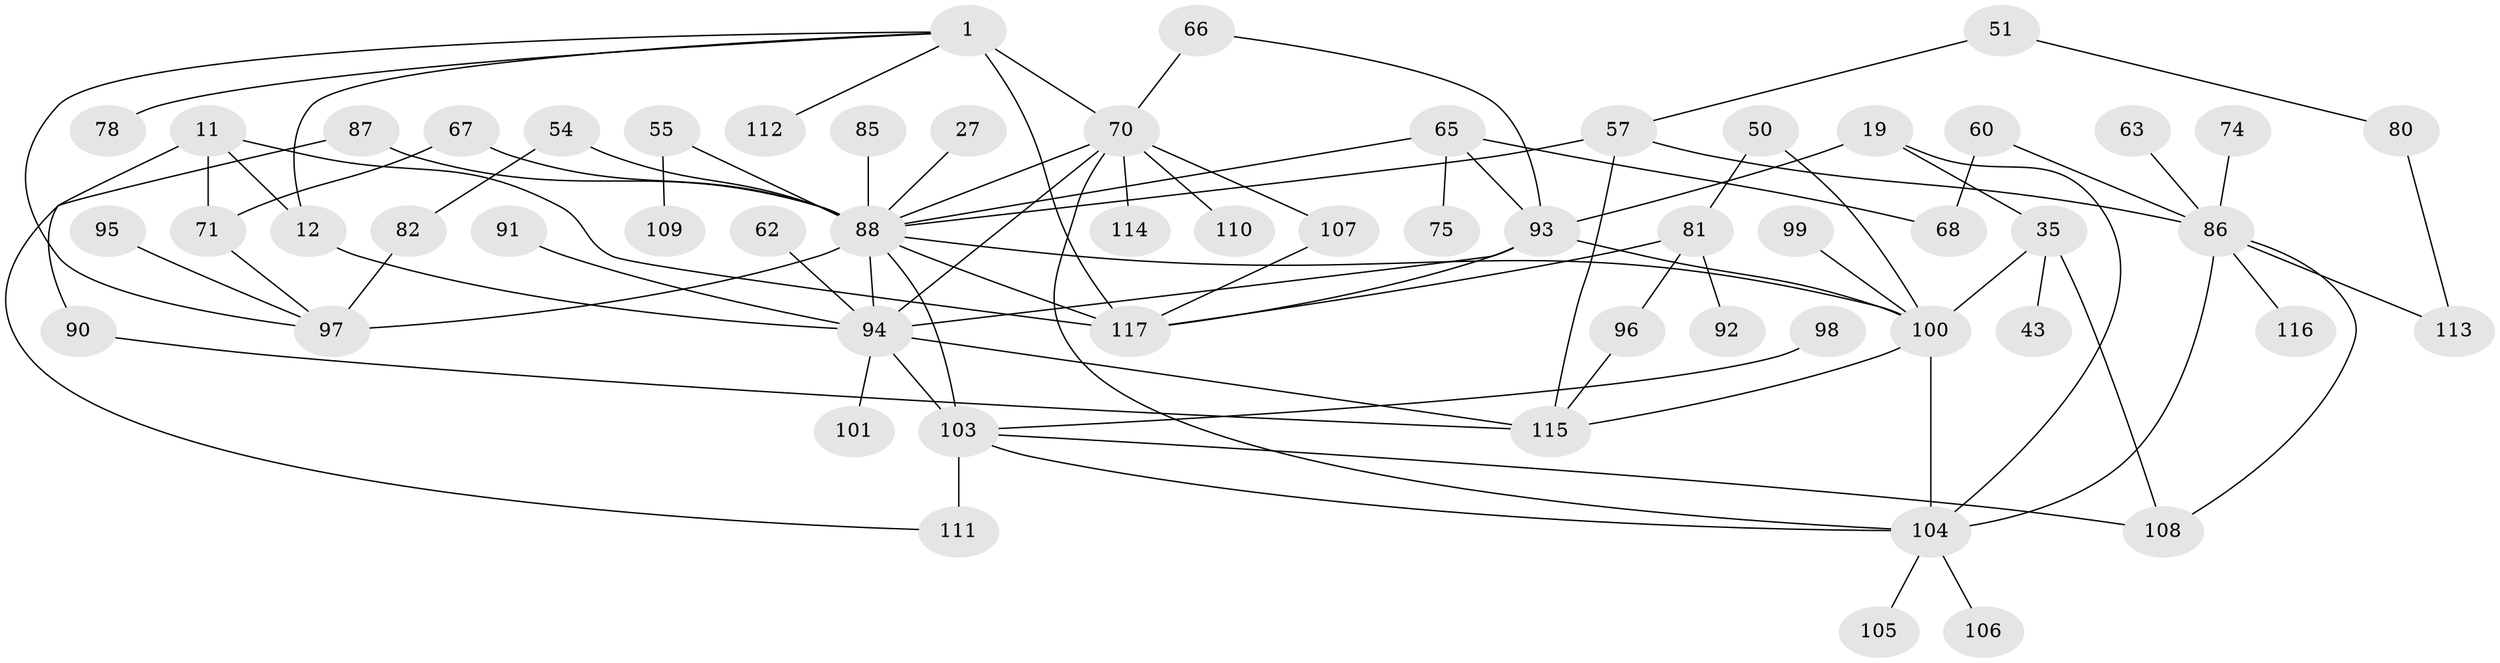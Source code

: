 // original degree distribution, {8: 0.008547008547008548, 7: 0.02564102564102564, 10: 0.008547008547008548, 2: 0.29914529914529914, 3: 0.2222222222222222, 5: 0.07692307692307693, 4: 0.1282051282051282, 6: 0.008547008547008548, 1: 0.2222222222222222}
// Generated by graph-tools (version 1.1) at 2025/42/03/09/25 04:42:00]
// undirected, 58 vertices, 86 edges
graph export_dot {
graph [start="1"]
  node [color=gray90,style=filled];
  1;
  11 [super="+9"];
  12;
  19;
  27;
  35 [super="+7"];
  43;
  50;
  51;
  54 [super="+21"];
  55;
  57 [super="+13+6"];
  60;
  62;
  63;
  65;
  66;
  67 [super="+52"];
  68;
  70 [super="+30+37+56+59"];
  71 [super="+38+45"];
  74;
  75;
  78;
  80;
  81 [super="+16"];
  82;
  85;
  86 [super="+61+58"];
  87;
  88 [super="+10+46+17+23+72+3"];
  90;
  91;
  92;
  93 [super="+25+33"];
  94 [super="+69+34"];
  95;
  96;
  97 [super="+28+79"];
  98;
  99;
  100 [super="+40+44+36+89"];
  101;
  103 [super="+32+64"];
  104 [super="+77+102"];
  105;
  106;
  107;
  108 [super="+18+20+53"];
  109;
  110;
  111 [super="+83"];
  112 [super="+24"];
  113;
  114;
  115 [super="+48"];
  116;
  117 [super="+2"];
  1 -- 78;
  1 -- 12;
  1 -- 117 [weight=2];
  1 -- 97;
  1 -- 70 [weight=2];
  1 -- 112;
  11 -- 12 [weight=2];
  11 -- 71;
  11 -- 90;
  11 -- 117;
  12 -- 94;
  19 -- 35 [weight=2];
  19 -- 93 [weight=3];
  19 -- 104;
  27 -- 88;
  35 -- 43;
  35 -- 108;
  35 -- 100 [weight=2];
  50 -- 100;
  50 -- 81;
  51 -- 80;
  51 -- 57;
  54 -- 82;
  54 -- 88;
  55 -- 109;
  55 -- 88;
  57 -- 115 [weight=2];
  57 -- 86;
  57 -- 88 [weight=2];
  60 -- 68;
  60 -- 86;
  62 -- 94;
  63 -- 86;
  65 -- 75;
  65 -- 93;
  65 -- 68;
  65 -- 88;
  66 -- 93;
  66 -- 70;
  67 -- 88;
  67 -- 71;
  70 -- 114;
  70 -- 110;
  70 -- 88;
  70 -- 107;
  70 -- 94;
  70 -- 104;
  71 -- 97;
  74 -- 86;
  80 -- 113;
  81 -- 96;
  81 -- 92;
  81 -- 117;
  82 -- 97;
  85 -- 88;
  86 -- 113;
  86 -- 116;
  86 -- 108;
  86 -- 104 [weight=2];
  87 -- 111;
  87 -- 88;
  88 -- 97 [weight=2];
  88 -- 117 [weight=2];
  88 -- 100 [weight=2];
  88 -- 103 [weight=2];
  88 -- 94;
  90 -- 115;
  91 -- 94;
  93 -- 117;
  93 -- 94 [weight=2];
  93 -- 100;
  94 -- 101;
  94 -- 115;
  94 -- 103;
  95 -- 97;
  96 -- 115;
  98 -- 103;
  99 -- 100;
  100 -- 115;
  100 -- 104 [weight=2];
  103 -- 108;
  103 -- 111 [weight=2];
  103 -- 104;
  104 -- 105;
  104 -- 106;
  107 -- 117;
}
